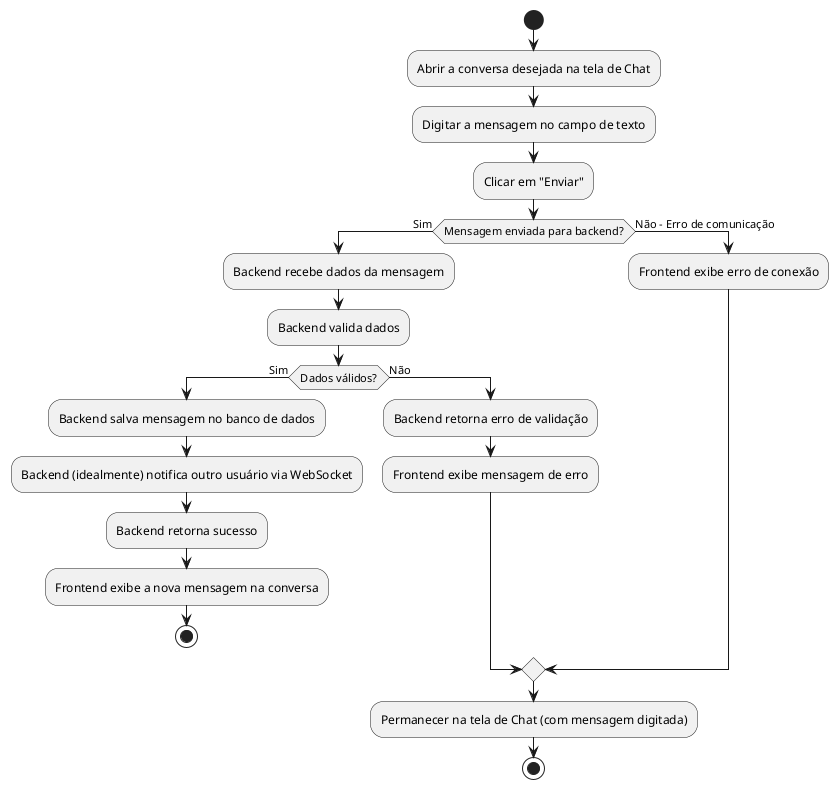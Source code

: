 @startuml Activity Diagram - Enviar Mensagem no Chat

start

:Abrir a conversa desejada na tela de Chat;
:Digitar a mensagem no campo de texto;
:Clicar em "Enviar";

if (Mensagem enviada para backend?) then (Sim)
  :Backend recebe dados da mensagem;
  :Backend valida dados;
  if (Dados válidos?) then (Sim)
    :Backend salva mensagem no banco de dados;
    :Backend (idealmente) notifica outro usuário via WebSocket;
    :Backend retorna sucesso;
    :Frontend exibe a nova mensagem na conversa;
    stop
  else (Não)
    :Backend retorna erro de validação;
    :Frontend exibe mensagem de erro;
  endif
else (Não - Erro de comunicação)
  :Frontend exibe erro de conexão;
endif

:Permanecer na tela de Chat (com mensagem digitada);

stop

@enduml

